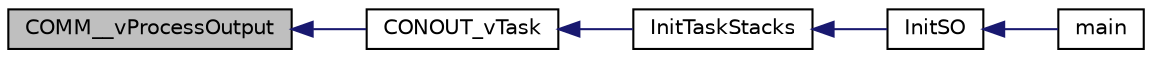 digraph "COMM__vProcessOutput"
{
  edge [fontname="Helvetica",fontsize="10",labelfontname="Helvetica",labelfontsize="10"];
  node [fontname="Helvetica",fontsize="10",shape=record];
  rankdir="LR";
  Node1 [label="COMM__vProcessOutput",height=0.2,width=0.4,color="black", fillcolor="grey75", style="filled", fontcolor="black"];
  Node1 -> Node2 [dir="back",color="midnightblue",fontsize="10",style="solid",fontname="Helvetica"];
  Node2 [label="CONOUT_vTask",height=0.2,width=0.4,color="black", fillcolor="white", style="filled",URL="$conout_8h.html#af550a6d98a25d09bb45852f369e14905"];
  Node2 -> Node3 [dir="back",color="midnightblue",fontsize="10",style="solid",fontname="Helvetica"];
  Node3 [label="InitTaskStacks",height=0.2,width=0.4,color="black", fillcolor="white", style="filled",URL="$_o_s_config_8h.html#a9e7efc9641750b7a486b82201354b58d"];
  Node3 -> Node4 [dir="back",color="midnightblue",fontsize="10",style="solid",fontname="Helvetica"];
  Node4 [label="InitSO",height=0.2,width=0.4,color="black", fillcolor="white", style="filled",URL="$main___s_o_8c.html#ae9cfb073532ce9962371c5296c4c3421",tooltip="Preemptive OS Kernel. "];
  Node4 -> Node5 [dir="back",color="midnightblue",fontsize="10",style="solid",fontname="Helvetica"];
  Node5 [label="main",height=0.2,width=0.4,color="black", fillcolor="white", style="filled",URL="$main___s_o_8c.html#a6288eba0f8e8ad3ab1544ad731eb7667"];
}
